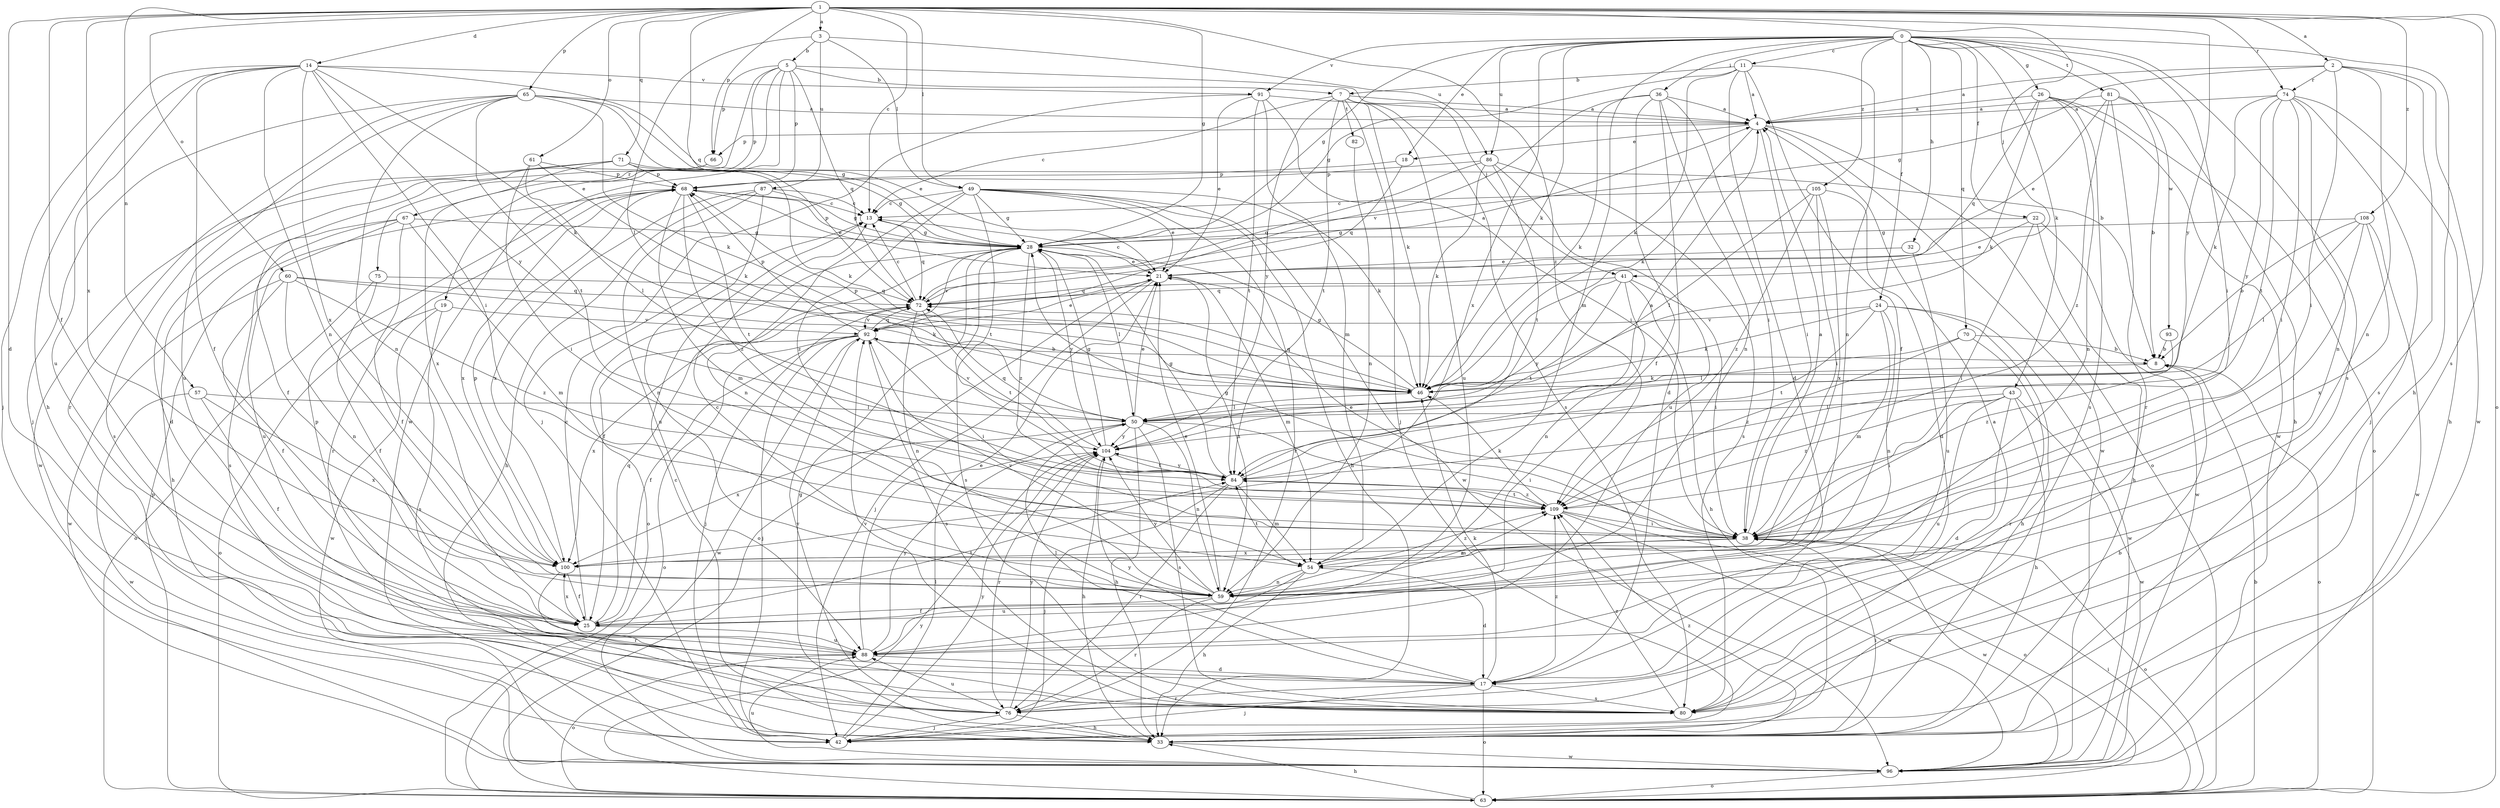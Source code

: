 strict digraph  {
0;
1;
2;
3;
4;
5;
7;
8;
11;
13;
14;
17;
18;
19;
21;
22;
24;
25;
26;
28;
32;
33;
36;
38;
41;
42;
43;
46;
49;
50;
54;
57;
59;
60;
61;
63;
65;
66;
67;
68;
70;
71;
72;
74;
75;
76;
80;
81;
82;
84;
86;
87;
88;
91;
92;
93;
96;
100;
104;
105;
108;
109;
0 -> 11  [label=c];
0 -> 18  [label=e];
0 -> 22  [label=f];
0 -> 24  [label=f];
0 -> 26  [label=g];
0 -> 28  [label=g];
0 -> 32  [label=h];
0 -> 33  [label=h];
0 -> 36  [label=i];
0 -> 38  [label=i];
0 -> 43  [label=k];
0 -> 46  [label=k];
0 -> 54  [label=m];
0 -> 70  [label=q];
0 -> 80  [label=s];
0 -> 81  [label=t];
0 -> 86  [label=u];
0 -> 91  [label=v];
0 -> 93  [label=w];
0 -> 100  [label=x];
0 -> 105  [label=z];
1 -> 2  [label=a];
1 -> 3  [label=a];
1 -> 13  [label=c];
1 -> 14  [label=d];
1 -> 17  [label=d];
1 -> 25  [label=f];
1 -> 28  [label=g];
1 -> 41  [label=j];
1 -> 49  [label=l];
1 -> 57  [label=n];
1 -> 60  [label=o];
1 -> 61  [label=o];
1 -> 63  [label=o];
1 -> 65  [label=p];
1 -> 66  [label=p];
1 -> 71  [label=q];
1 -> 72  [label=q];
1 -> 74  [label=r];
1 -> 80  [label=s];
1 -> 100  [label=x];
1 -> 104  [label=y];
1 -> 108  [label=z];
1 -> 109  [label=z];
2 -> 4  [label=a];
2 -> 28  [label=g];
2 -> 38  [label=i];
2 -> 59  [label=n];
2 -> 74  [label=r];
2 -> 80  [label=s];
2 -> 96  [label=w];
3 -> 5  [label=b];
3 -> 49  [label=l];
3 -> 50  [label=l];
3 -> 86  [label=u];
3 -> 87  [label=u];
4 -> 18  [label=e];
4 -> 38  [label=i];
4 -> 46  [label=k];
4 -> 63  [label=o];
4 -> 66  [label=p];
4 -> 96  [label=w];
5 -> 7  [label=b];
5 -> 19  [label=e];
5 -> 41  [label=j];
5 -> 66  [label=p];
5 -> 67  [label=p];
5 -> 68  [label=p];
5 -> 72  [label=q];
5 -> 75  [label=r];
5 -> 96  [label=w];
7 -> 4  [label=a];
7 -> 13  [label=c];
7 -> 42  [label=j];
7 -> 46  [label=k];
7 -> 80  [label=s];
7 -> 82  [label=t];
7 -> 84  [label=t];
7 -> 88  [label=u];
7 -> 104  [label=y];
8 -> 46  [label=k];
8 -> 63  [label=o];
11 -> 4  [label=a];
11 -> 7  [label=b];
11 -> 17  [label=d];
11 -> 25  [label=f];
11 -> 28  [label=g];
11 -> 46  [label=k];
11 -> 59  [label=n];
13 -> 28  [label=g];
13 -> 72  [label=q];
14 -> 8  [label=b];
14 -> 25  [label=f];
14 -> 33  [label=h];
14 -> 38  [label=i];
14 -> 42  [label=j];
14 -> 46  [label=k];
14 -> 59  [label=n];
14 -> 88  [label=u];
14 -> 91  [label=v];
14 -> 100  [label=x];
14 -> 104  [label=y];
17 -> 42  [label=j];
17 -> 46  [label=k];
17 -> 50  [label=l];
17 -> 63  [label=o];
17 -> 76  [label=r];
17 -> 80  [label=s];
17 -> 104  [label=y];
17 -> 109  [label=z];
18 -> 68  [label=p];
18 -> 72  [label=q];
19 -> 63  [label=o];
19 -> 80  [label=s];
19 -> 92  [label=v];
19 -> 96  [label=w];
21 -> 13  [label=c];
21 -> 42  [label=j];
21 -> 54  [label=m];
21 -> 59  [label=n];
21 -> 63  [label=o];
21 -> 72  [label=q];
22 -> 21  [label=e];
22 -> 28  [label=g];
22 -> 33  [label=h];
22 -> 38  [label=i];
22 -> 96  [label=w];
24 -> 33  [label=h];
24 -> 46  [label=k];
24 -> 54  [label=m];
24 -> 59  [label=n];
24 -> 84  [label=t];
24 -> 92  [label=v];
24 -> 96  [label=w];
25 -> 13  [label=c];
25 -> 72  [label=q];
25 -> 84  [label=t];
25 -> 88  [label=u];
25 -> 100  [label=x];
26 -> 4  [label=a];
26 -> 46  [label=k];
26 -> 59  [label=n];
26 -> 63  [label=o];
26 -> 72  [label=q];
26 -> 80  [label=s];
26 -> 96  [label=w];
28 -> 21  [label=e];
28 -> 25  [label=f];
28 -> 50  [label=l];
28 -> 63  [label=o];
28 -> 68  [label=p];
28 -> 80  [label=s];
28 -> 92  [label=v];
28 -> 104  [label=y];
28 -> 109  [label=z];
32 -> 21  [label=e];
32 -> 88  [label=u];
33 -> 13  [label=c];
33 -> 28  [label=g];
33 -> 38  [label=i];
33 -> 96  [label=w];
36 -> 4  [label=a];
36 -> 17  [label=d];
36 -> 25  [label=f];
36 -> 38  [label=i];
36 -> 46  [label=k];
36 -> 59  [label=n];
36 -> 92  [label=v];
38 -> 4  [label=a];
38 -> 21  [label=e];
38 -> 28  [label=g];
38 -> 54  [label=m];
38 -> 63  [label=o];
38 -> 96  [label=w];
38 -> 100  [label=x];
41 -> 33  [label=h];
41 -> 38  [label=i];
41 -> 59  [label=n];
41 -> 72  [label=q];
41 -> 84  [label=t];
41 -> 104  [label=y];
42 -> 8  [label=b];
42 -> 50  [label=l];
42 -> 104  [label=y];
42 -> 109  [label=z];
43 -> 17  [label=d];
43 -> 33  [label=h];
43 -> 38  [label=i];
43 -> 50  [label=l];
43 -> 88  [label=u];
43 -> 96  [label=w];
43 -> 109  [label=z];
46 -> 28  [label=g];
46 -> 50  [label=l];
46 -> 68  [label=p];
46 -> 72  [label=q];
49 -> 13  [label=c];
49 -> 21  [label=e];
49 -> 28  [label=g];
49 -> 33  [label=h];
49 -> 46  [label=k];
49 -> 59  [label=n];
49 -> 76  [label=r];
49 -> 84  [label=t];
49 -> 96  [label=w];
49 -> 109  [label=z];
50 -> 21  [label=e];
50 -> 33  [label=h];
50 -> 38  [label=i];
50 -> 59  [label=n];
50 -> 80  [label=s];
50 -> 92  [label=v];
50 -> 100  [label=x];
50 -> 104  [label=y];
54 -> 17  [label=d];
54 -> 33  [label=h];
54 -> 59  [label=n];
54 -> 84  [label=t];
54 -> 88  [label=u];
54 -> 109  [label=z];
57 -> 25  [label=f];
57 -> 50  [label=l];
57 -> 96  [label=w];
57 -> 100  [label=x];
59 -> 13  [label=c];
59 -> 21  [label=e];
59 -> 25  [label=f];
59 -> 76  [label=r];
59 -> 92  [label=v];
59 -> 104  [label=y];
59 -> 109  [label=z];
60 -> 25  [label=f];
60 -> 46  [label=k];
60 -> 59  [label=n];
60 -> 72  [label=q];
60 -> 96  [label=w];
60 -> 109  [label=z];
61 -> 38  [label=i];
61 -> 46  [label=k];
61 -> 50  [label=l];
61 -> 68  [label=p];
63 -> 8  [label=b];
63 -> 33  [label=h];
63 -> 38  [label=i];
63 -> 68  [label=p];
63 -> 104  [label=y];
65 -> 4  [label=a];
65 -> 21  [label=e];
65 -> 28  [label=g];
65 -> 42  [label=j];
65 -> 46  [label=k];
65 -> 59  [label=n];
65 -> 76  [label=r];
65 -> 84  [label=t];
65 -> 88  [label=u];
66 -> 17  [label=d];
66 -> 25  [label=f];
67 -> 25  [label=f];
67 -> 28  [label=g];
67 -> 33  [label=h];
67 -> 54  [label=m];
67 -> 80  [label=s];
67 -> 88  [label=u];
68 -> 13  [label=c];
68 -> 21  [label=e];
68 -> 54  [label=m];
68 -> 76  [label=r];
68 -> 84  [label=t];
68 -> 100  [label=x];
68 -> 109  [label=z];
70 -> 8  [label=b];
70 -> 50  [label=l];
70 -> 76  [label=r];
70 -> 109  [label=z];
71 -> 28  [label=g];
71 -> 46  [label=k];
71 -> 68  [label=p];
71 -> 80  [label=s];
71 -> 96  [label=w];
71 -> 100  [label=x];
72 -> 4  [label=a];
72 -> 13  [label=c];
72 -> 42  [label=j];
72 -> 59  [label=n];
72 -> 84  [label=t];
72 -> 92  [label=v];
74 -> 4  [label=a];
74 -> 33  [label=h];
74 -> 38  [label=i];
74 -> 42  [label=j];
74 -> 46  [label=k];
74 -> 59  [label=n];
74 -> 84  [label=t];
74 -> 104  [label=y];
75 -> 25  [label=f];
75 -> 63  [label=o];
75 -> 72  [label=q];
76 -> 33  [label=h];
76 -> 42  [label=j];
76 -> 88  [label=u];
76 -> 92  [label=v];
76 -> 104  [label=y];
80 -> 4  [label=a];
80 -> 92  [label=v];
80 -> 109  [label=z];
81 -> 4  [label=a];
81 -> 8  [label=b];
81 -> 21  [label=e];
81 -> 33  [label=h];
81 -> 76  [label=r];
81 -> 109  [label=z];
82 -> 59  [label=n];
84 -> 4  [label=a];
84 -> 28  [label=g];
84 -> 42  [label=j];
84 -> 54  [label=m];
84 -> 76  [label=r];
84 -> 104  [label=y];
84 -> 109  [label=z];
86 -> 46  [label=k];
86 -> 68  [label=p];
86 -> 72  [label=q];
86 -> 80  [label=s];
86 -> 84  [label=t];
86 -> 88  [label=u];
87 -> 13  [label=c];
87 -> 28  [label=g];
87 -> 33  [label=h];
87 -> 59  [label=n];
87 -> 88  [label=u];
87 -> 100  [label=x];
88 -> 17  [label=d];
88 -> 21  [label=e];
88 -> 63  [label=o];
88 -> 68  [label=p];
88 -> 104  [label=y];
91 -> 4  [label=a];
91 -> 21  [label=e];
91 -> 38  [label=i];
91 -> 42  [label=j];
91 -> 54  [label=m];
91 -> 84  [label=t];
92 -> 8  [label=b];
92 -> 21  [label=e];
92 -> 25  [label=f];
92 -> 38  [label=i];
92 -> 42  [label=j];
92 -> 63  [label=o];
92 -> 68  [label=p];
92 -> 72  [label=q];
92 -> 80  [label=s];
92 -> 96  [label=w];
92 -> 100  [label=x];
93 -> 8  [label=b];
93 -> 109  [label=z];
96 -> 63  [label=o];
96 -> 88  [label=u];
100 -> 25  [label=f];
100 -> 68  [label=p];
100 -> 76  [label=r];
104 -> 28  [label=g];
104 -> 33  [label=h];
104 -> 72  [label=q];
104 -> 76  [label=r];
104 -> 84  [label=t];
105 -> 13  [label=c];
105 -> 17  [label=d];
105 -> 38  [label=i];
105 -> 50  [label=l];
105 -> 100  [label=x];
105 -> 109  [label=z];
108 -> 8  [label=b];
108 -> 28  [label=g];
108 -> 38  [label=i];
108 -> 50  [label=l];
108 -> 96  [label=w];
108 -> 100  [label=x];
109 -> 38  [label=i];
109 -> 46  [label=k];
109 -> 63  [label=o];
109 -> 84  [label=t];
109 -> 96  [label=w];
}
